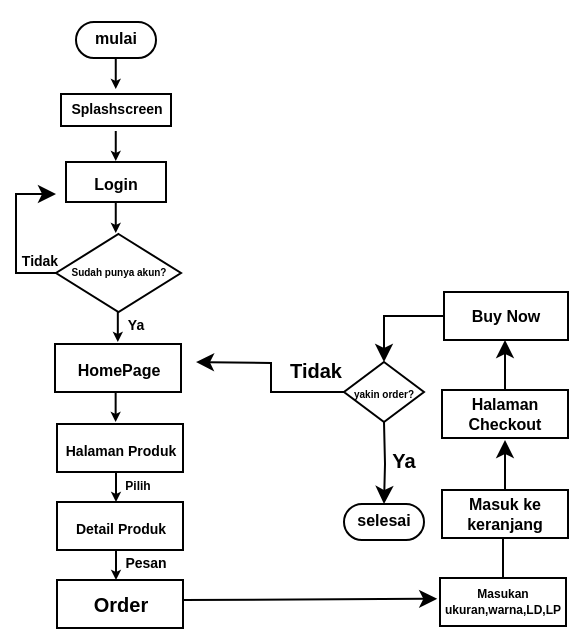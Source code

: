 <mxfile version="22.1.18" type="device">
  <diagram id="PsdVveIy5tZlzJNUqNaT" name="Page-1">
    <mxGraphModel dx="1100" dy="748" grid="0" gridSize="10" guides="1" tooltips="1" connect="1" arrows="1" fold="1" page="0" pageScale="1" pageWidth="850" pageHeight="1100" math="0" shadow="0">
      <root>
        <mxCell id="0" />
        <mxCell id="1" parent="0" />
        <mxCell id="nFt-mJ0MQN6gOCZhMxKY-2" value="&lt;p style=&quot;line-height: 90%;&quot;&gt;&lt;font style=&quot;font-size: 8px;&quot;&gt;mulai&lt;/font&gt;&lt;/p&gt;" style="rounded=1;whiteSpace=wrap;html=1;arcSize=50;spacingBottom=3;fontStyle=1" vertex="1" parent="1">
          <mxGeometry x="-180" y="-70" width="40" height="18" as="geometry" />
        </mxCell>
        <mxCell id="nFt-mJ0MQN6gOCZhMxKY-14" style="edgeStyle=orthogonalEdgeStyle;rounded=0;orthogonalLoop=1;jettySize=auto;html=1;" edge="1" parent="1" source="nFt-mJ0MQN6gOCZhMxKY-3">
          <mxGeometry relative="1" as="geometry">
            <mxPoint x="-190" y="16" as="targetPoint" />
            <Array as="points">
              <mxPoint x="-210" y="55" />
              <mxPoint x="-210" y="16" />
            </Array>
          </mxGeometry>
        </mxCell>
        <mxCell id="nFt-mJ0MQN6gOCZhMxKY-3" value="&lt;span style=&quot;font-size: 5px; background-color: initial;&quot;&gt;Sudah punya akun?&lt;/span&gt;" style="rhombus;whiteSpace=wrap;html=1;spacingBottom=2;spacingLeft=0;spacing=-7;spacingTop=-2;fontStyle=1;fontSize=5;" vertex="1" parent="1">
          <mxGeometry x="-190" y="36" width="62.5" height="39" as="geometry" />
        </mxCell>
        <mxCell id="nFt-mJ0MQN6gOCZhMxKY-4" value="&lt;font style=&quot;font-size: 8px;&quot;&gt;Login&lt;/font&gt;" style="rounded=0;whiteSpace=wrap;html=1;spacingBottom=1;fontStyle=1" vertex="1" parent="1">
          <mxGeometry x="-185" width="50" height="20" as="geometry" />
        </mxCell>
        <mxCell id="nFt-mJ0MQN6gOCZhMxKY-8" value="" style="endArrow=classic;html=1;rounded=0;entryX=0.5;entryY=0;entryDx=0;entryDy=0;exitX=0.5;exitY=1;exitDx=0;exitDy=0;endSize=2;fontStyle=1" edge="1" parent="1">
          <mxGeometry width="50" height="50" relative="1" as="geometry">
            <mxPoint x="-160.12" y="-51.5" as="sourcePoint" />
            <mxPoint x="-160.12" y="-36.5" as="targetPoint" />
          </mxGeometry>
        </mxCell>
        <mxCell id="nFt-mJ0MQN6gOCZhMxKY-11" value="" style="endArrow=classic;html=1;rounded=0;entryX=0.5;entryY=0;entryDx=0;entryDy=0;exitX=0.5;exitY=1;exitDx=0;exitDy=0;endSize=2;fontStyle=1" edge="1" parent="1">
          <mxGeometry width="50" height="50" relative="1" as="geometry">
            <mxPoint x="-160.12" y="20.5" as="sourcePoint" />
            <mxPoint x="-160.12" y="35.5" as="targetPoint" />
          </mxGeometry>
        </mxCell>
        <mxCell id="nFt-mJ0MQN6gOCZhMxKY-13" value="" style="endArrow=classic;html=1;rounded=0;entryX=0.5;entryY=0;entryDx=0;entryDy=0;exitX=0.5;exitY=1;exitDx=0;exitDy=0;endSize=2;fontStyle=1" edge="1" parent="1">
          <mxGeometry width="50" height="50" relative="1" as="geometry">
            <mxPoint x="-159.09" y="75" as="sourcePoint" />
            <mxPoint x="-159.09" y="90" as="targetPoint" />
          </mxGeometry>
        </mxCell>
        <mxCell id="nFt-mJ0MQN6gOCZhMxKY-15" value="&lt;font style=&quot;font-size: 7px;&quot;&gt;Ya&lt;/font&gt;" style="text;html=1;strokeColor=none;fillColor=none;align=center;verticalAlign=middle;whiteSpace=wrap;rounded=0;fontStyle=1" vertex="1" parent="1">
          <mxGeometry x="-160" y="75" width="20" height="10" as="geometry" />
        </mxCell>
        <mxCell id="nFt-mJ0MQN6gOCZhMxKY-16" value="&lt;font style=&quot;font-size: 7px;&quot;&gt;Tidak&lt;/font&gt;" style="text;html=1;strokeColor=none;fillColor=none;align=center;verticalAlign=middle;whiteSpace=wrap;rounded=0;fontStyle=1" vertex="1" parent="1">
          <mxGeometry x="-208" y="43" width="20" height="10" as="geometry" />
        </mxCell>
        <mxCell id="nFt-mJ0MQN6gOCZhMxKY-17" value="&lt;font style=&quot;font-size: 7px;&quot;&gt;Splashscreen&lt;/font&gt;" style="rounded=0;whiteSpace=wrap;html=1;spacingBottom=5;fontStyle=1" vertex="1" parent="1">
          <mxGeometry x="-187.5" y="-34" width="55" height="16" as="geometry" />
        </mxCell>
        <mxCell id="nFt-mJ0MQN6gOCZhMxKY-18" value="" style="endArrow=classic;html=1;rounded=0;entryX=0.5;entryY=0;entryDx=0;entryDy=0;exitX=0.5;exitY=1;exitDx=0;exitDy=0;endSize=2;fontStyle=1" edge="1" parent="1">
          <mxGeometry width="50" height="50" relative="1" as="geometry">
            <mxPoint x="-160.12" y="-15.5" as="sourcePoint" />
            <mxPoint x="-160.12" y="-0.5" as="targetPoint" />
          </mxGeometry>
        </mxCell>
        <mxCell id="nFt-mJ0MQN6gOCZhMxKY-19" value="" style="endArrow=classic;html=1;rounded=0;entryX=0.5;entryY=0;entryDx=0;entryDy=0;exitX=0.5;exitY=1;exitDx=0;exitDy=0;endSize=2;fontStyle=1" edge="1" parent="1">
          <mxGeometry width="50" height="50" relative="1" as="geometry">
            <mxPoint x="-160.18" y="115" as="sourcePoint" />
            <mxPoint x="-160.18" y="130" as="targetPoint" />
          </mxGeometry>
        </mxCell>
        <mxCell id="nFt-mJ0MQN6gOCZhMxKY-20" value="&lt;font style=&quot;font-size: 7px;&quot;&gt;Halaman Produk&lt;/font&gt;" style="rounded=0;whiteSpace=wrap;html=1;spacingBottom=1;fontStyle=1" vertex="1" parent="1">
          <mxGeometry x="-189.5" y="131" width="63" height="24" as="geometry" />
        </mxCell>
        <mxCell id="nFt-mJ0MQN6gOCZhMxKY-21" value="" style="endArrow=classic;html=1;rounded=0;entryX=0.5;entryY=0;entryDx=0;entryDy=0;exitX=0.5;exitY=1;exitDx=0;exitDy=0;endSize=2;fontStyle=1" edge="1" parent="1">
          <mxGeometry width="50" height="50" relative="1" as="geometry">
            <mxPoint x="-160" y="155" as="sourcePoint" />
            <mxPoint x="-160" y="170" as="targetPoint" />
          </mxGeometry>
        </mxCell>
        <mxCell id="nFt-mJ0MQN6gOCZhMxKY-23" value="&lt;font style=&quot;font-size: 8px;&quot;&gt;HomePage&lt;/font&gt;" style="rounded=0;whiteSpace=wrap;html=1;spacingBottom=1;fontStyle=1" vertex="1" parent="1">
          <mxGeometry x="-190.5" y="91" width="63" height="24" as="geometry" />
        </mxCell>
        <mxCell id="nFt-mJ0MQN6gOCZhMxKY-24" value="&lt;font style=&quot;font-size: 7px;&quot;&gt;Detail Produk&lt;/font&gt;" style="rounded=0;whiteSpace=wrap;html=1;spacingBottom=1;fontStyle=1" vertex="1" parent="1">
          <mxGeometry x="-189.5" y="170" width="63" height="24" as="geometry" />
        </mxCell>
        <mxCell id="nFt-mJ0MQN6gOCZhMxKY-25" value="" style="endArrow=classic;html=1;rounded=0;entryX=0.5;entryY=0;entryDx=0;entryDy=0;exitX=0.5;exitY=1;exitDx=0;exitDy=0;endSize=2;fontStyle=1" edge="1" parent="1">
          <mxGeometry width="50" height="50" relative="1" as="geometry">
            <mxPoint x="-160" y="194" as="sourcePoint" />
            <mxPoint x="-160" y="209" as="targetPoint" />
          </mxGeometry>
        </mxCell>
        <mxCell id="nFt-mJ0MQN6gOCZhMxKY-26" value="&lt;font style=&quot;font-size: 10px;&quot;&gt;Order&lt;/font&gt;" style="rounded=0;whiteSpace=wrap;html=1;spacingBottom=1;fontStyle=1" vertex="1" parent="1">
          <mxGeometry x="-189.5" y="209" width="63" height="24" as="geometry" />
        </mxCell>
        <mxCell id="nFt-mJ0MQN6gOCZhMxKY-27" value="&lt;font style=&quot;font-size: 7px;&quot;&gt;Pesan&lt;/font&gt;" style="text;html=1;strokeColor=none;fillColor=none;align=center;verticalAlign=middle;whiteSpace=wrap;rounded=0;fontStyle=1" vertex="1" parent="1">
          <mxGeometry x="-160" y="194" width="30" height="10" as="geometry" />
        </mxCell>
        <mxCell id="nFt-mJ0MQN6gOCZhMxKY-28" value="&lt;font style=&quot;font-size: 6px;&quot;&gt;Pilih&lt;/font&gt;" style="text;html=1;strokeColor=none;fillColor=none;align=center;verticalAlign=middle;whiteSpace=wrap;rounded=0;fontStyle=1" vertex="1" parent="1">
          <mxGeometry x="-179" y="145" width="60" height="30" as="geometry" />
        </mxCell>
        <mxCell id="nFt-mJ0MQN6gOCZhMxKY-33" style="edgeStyle=orthogonalEdgeStyle;rounded=0;orthogonalLoop=1;jettySize=auto;html=1;" edge="1" parent="1" source="nFt-mJ0MQN6gOCZhMxKY-32">
          <mxGeometry relative="1" as="geometry">
            <mxPoint x="33.5" y="189" as="targetPoint" />
          </mxGeometry>
        </mxCell>
        <mxCell id="nFt-mJ0MQN6gOCZhMxKY-32" value="&lt;font style=&quot;font-size: 6px;&quot;&gt;Masukan ukuran,warna,LD,LP&lt;/font&gt;" style="rounded=0;whiteSpace=wrap;html=1;spacingBottom=1;fontStyle=1;fontSize=6;" vertex="1" parent="1">
          <mxGeometry x="2" y="208" width="63" height="24" as="geometry" />
        </mxCell>
        <mxCell id="nFt-mJ0MQN6gOCZhMxKY-35" style="edgeStyle=orthogonalEdgeStyle;rounded=0;orthogonalLoop=1;jettySize=auto;html=1;" edge="1" parent="1" source="nFt-mJ0MQN6gOCZhMxKY-34">
          <mxGeometry relative="1" as="geometry">
            <mxPoint x="34.5" y="139" as="targetPoint" />
          </mxGeometry>
        </mxCell>
        <mxCell id="nFt-mJ0MQN6gOCZhMxKY-34" value="Masuk ke keranjang" style="rounded=0;whiteSpace=wrap;html=1;spacingBottom=1;fontStyle=1;fontSize=8;" vertex="1" parent="1">
          <mxGeometry x="3" y="164" width="63" height="24" as="geometry" />
        </mxCell>
        <mxCell id="nFt-mJ0MQN6gOCZhMxKY-36" style="edgeStyle=orthogonalEdgeStyle;rounded=0;orthogonalLoop=1;jettySize=auto;html=1;" edge="1" parent="1" source="nFt-mJ0MQN6gOCZhMxKY-37">
          <mxGeometry relative="1" as="geometry">
            <mxPoint x="34.5" y="89" as="targetPoint" />
          </mxGeometry>
        </mxCell>
        <mxCell id="nFt-mJ0MQN6gOCZhMxKY-37" value="Halaman Checkout" style="rounded=0;whiteSpace=wrap;html=1;spacingBottom=1;fontStyle=1;fontSize=8;" vertex="1" parent="1">
          <mxGeometry x="3" y="114" width="63" height="24" as="geometry" />
        </mxCell>
        <mxCell id="nFt-mJ0MQN6gOCZhMxKY-45" style="edgeStyle=orthogonalEdgeStyle;rounded=0;orthogonalLoop=1;jettySize=auto;html=1;" edge="1" parent="1" source="nFt-mJ0MQN6gOCZhMxKY-41" target="nFt-mJ0MQN6gOCZhMxKY-46">
          <mxGeometry relative="1" as="geometry">
            <mxPoint x="-26" y="109" as="targetPoint" />
          </mxGeometry>
        </mxCell>
        <mxCell id="nFt-mJ0MQN6gOCZhMxKY-41" value="Buy Now" style="rounded=0;whiteSpace=wrap;html=1;spacingBottom=1;fontStyle=1;fontSize=8;" vertex="1" parent="1">
          <mxGeometry x="4" y="65" width="62" height="24" as="geometry" />
        </mxCell>
        <mxCell id="nFt-mJ0MQN6gOCZhMxKY-42" value="" style="endArrow=classic;html=1;rounded=0;entryX=-0.022;entryY=0.433;entryDx=0;entryDy=0;entryPerimeter=0;" edge="1" parent="1" target="nFt-mJ0MQN6gOCZhMxKY-32">
          <mxGeometry width="50" height="50" relative="1" as="geometry">
            <mxPoint x="-126.5" y="219" as="sourcePoint" />
            <mxPoint x="-55.087" y="219.144" as="targetPoint" />
          </mxGeometry>
        </mxCell>
        <mxCell id="nFt-mJ0MQN6gOCZhMxKY-47" style="edgeStyle=orthogonalEdgeStyle;rounded=0;orthogonalLoop=1;jettySize=auto;html=1;" edge="1" parent="1" target="nFt-mJ0MQN6gOCZhMxKY-48">
          <mxGeometry relative="1" as="geometry">
            <mxPoint x="-26" y="150" as="targetPoint" />
            <mxPoint x="-26" y="130" as="sourcePoint" />
          </mxGeometry>
        </mxCell>
        <mxCell id="nFt-mJ0MQN6gOCZhMxKY-49" style="edgeStyle=orthogonalEdgeStyle;rounded=0;orthogonalLoop=1;jettySize=auto;html=1;" edge="1" parent="1" source="nFt-mJ0MQN6gOCZhMxKY-46">
          <mxGeometry relative="1" as="geometry">
            <mxPoint x="-120.0" y="100" as="targetPoint" />
          </mxGeometry>
        </mxCell>
        <mxCell id="nFt-mJ0MQN6gOCZhMxKY-46" value="yakin order?" style="rhombus;whiteSpace=wrap;html=1;fontSize=5;fontStyle=1" vertex="1" parent="1">
          <mxGeometry x="-46" y="100" width="40" height="30" as="geometry" />
        </mxCell>
        <mxCell id="nFt-mJ0MQN6gOCZhMxKY-48" value="&lt;p style=&quot;line-height: 90%;&quot;&gt;&lt;font style=&quot;font-size: 8px;&quot;&gt;selesai&lt;/font&gt;&lt;/p&gt;" style="rounded=1;whiteSpace=wrap;html=1;arcSize=50;spacingBottom=3;fontStyle=1" vertex="1" parent="1">
          <mxGeometry x="-46" y="171" width="40" height="18" as="geometry" />
        </mxCell>
        <mxCell id="nFt-mJ0MQN6gOCZhMxKY-50" value="Ya" style="text;html=1;strokeColor=none;fillColor=none;align=center;verticalAlign=middle;whiteSpace=wrap;rounded=0;fontSize=10;fontStyle=1" vertex="1" parent="1">
          <mxGeometry x="-46" y="134" width="60" height="30" as="geometry" />
        </mxCell>
        <mxCell id="nFt-mJ0MQN6gOCZhMxKY-51" value="Tidak" style="text;html=1;strokeColor=none;fillColor=none;align=center;verticalAlign=middle;whiteSpace=wrap;rounded=0;fontSize=10;fontStyle=1" vertex="1" parent="1">
          <mxGeometry x="-90" y="89" width="60" height="30" as="geometry" />
        </mxCell>
      </root>
    </mxGraphModel>
  </diagram>
</mxfile>
